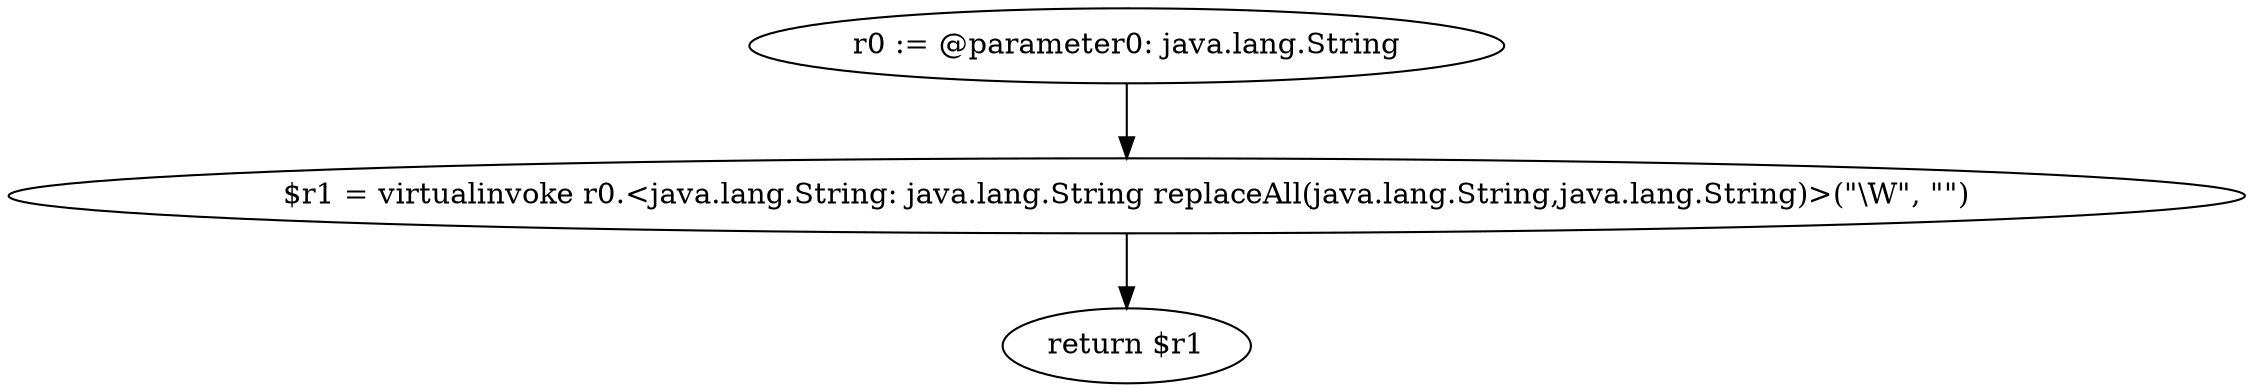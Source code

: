 digraph "unitGraph" {
    "r0 := @parameter0: java.lang.String"
    "$r1 = virtualinvoke r0.<java.lang.String: java.lang.String replaceAll(java.lang.String,java.lang.String)>(\"\\W\", \"\")"
    "return $r1"
    "r0 := @parameter0: java.lang.String"->"$r1 = virtualinvoke r0.<java.lang.String: java.lang.String replaceAll(java.lang.String,java.lang.String)>(\"\\W\", \"\")";
    "$r1 = virtualinvoke r0.<java.lang.String: java.lang.String replaceAll(java.lang.String,java.lang.String)>(\"\\W\", \"\")"->"return $r1";
}
